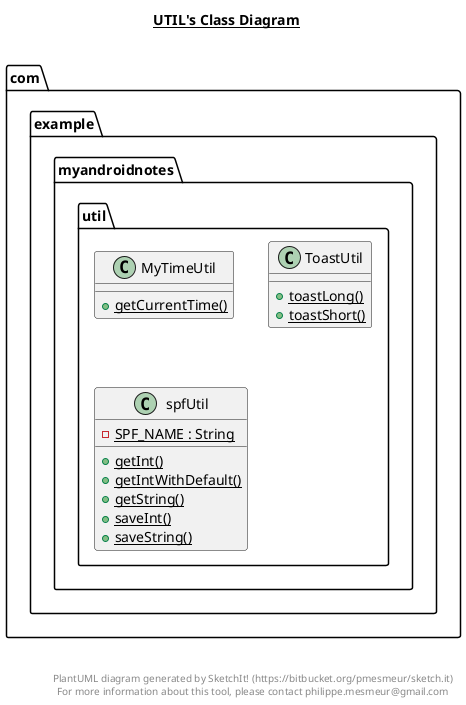 @startuml

title __UTIL's Class Diagram__\n

  namespace com.example.myandroidnotes {
    namespace util {
      class com.example.myandroidnotes.util.MyTimeUtil {
          {static} + getCurrentTime()
      }
    }
  }
  

  namespace com.example.myandroidnotes {
    namespace util {
      class com.example.myandroidnotes.util.ToastUtil {
          {static} + toastLong()
          {static} + toastShort()
      }
    }
  }
  

  namespace com.example.myandroidnotes {
    namespace util {
      class com.example.myandroidnotes.util.spfUtil {
          {static} - SPF_NAME : String
          {static} + getInt()
          {static} + getIntWithDefault()
          {static} + getString()
          {static} + saveInt()
          {static} + saveString()
      }
    }
  }
  



right footer


PlantUML diagram generated by SketchIt! (https://bitbucket.org/pmesmeur/sketch.it)
For more information about this tool, please contact philippe.mesmeur@gmail.com
endfooter

@enduml
